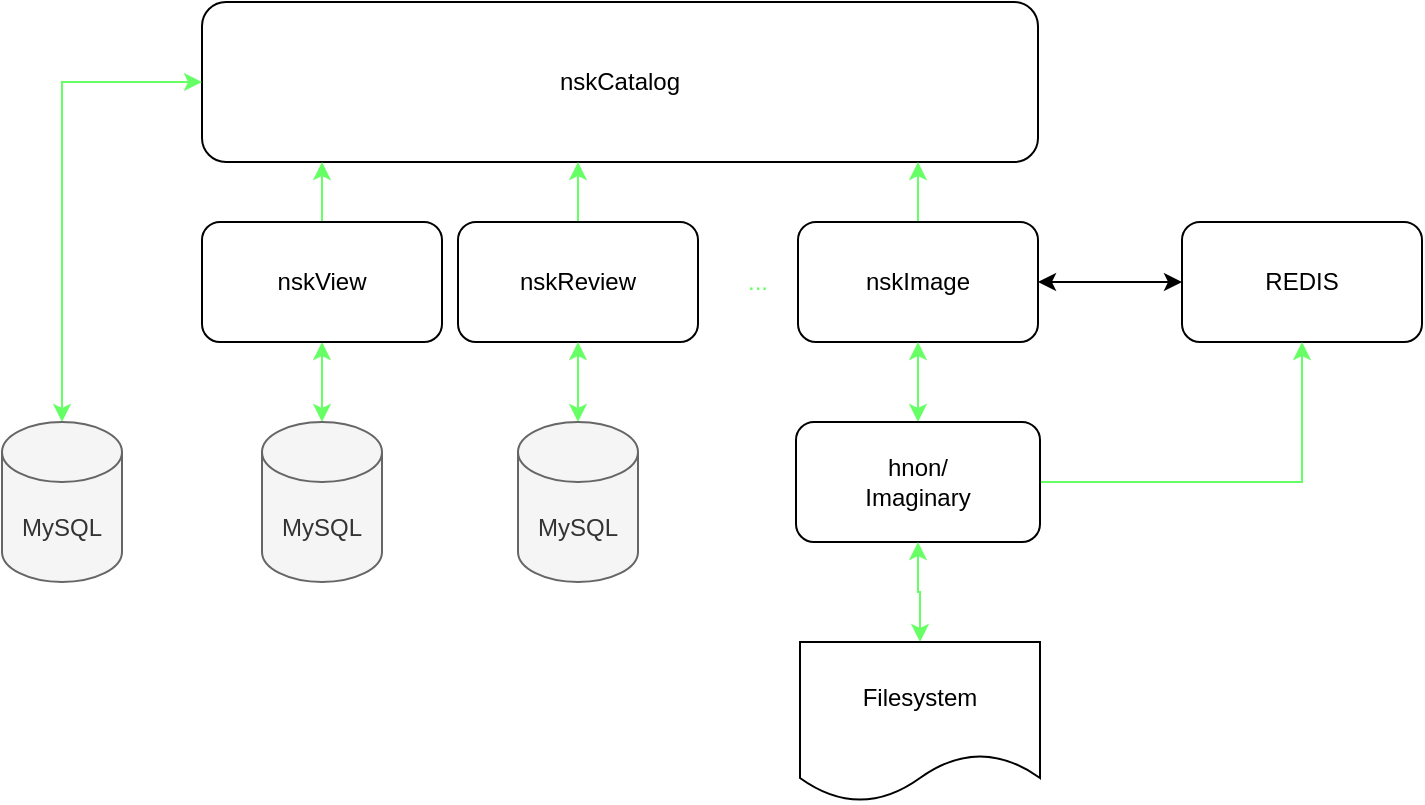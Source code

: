 <mxfile version="14.5.1" type="device"><diagram id="dxrLSzuNEvz8o1UT-joy" name="Page-1"><mxGraphModel dx="1086" dy="806" grid="1" gridSize="10" guides="1" tooltips="1" connect="1" arrows="1" fold="1" page="1" pageScale="1" pageWidth="1400" pageHeight="850" math="0" shadow="0"><root><mxCell id="0"/><mxCell id="1" parent="0"/><mxCell id="7hKUUiZDdSqnWKcEOofN-11" style="edgeStyle=orthogonalEdgeStyle;rounded=0;orthogonalLoop=1;jettySize=auto;html=1;exitX=0.5;exitY=0;exitDx=0;exitDy=0;exitPerimeter=0;entryX=0.5;entryY=1;entryDx=0;entryDy=0;startArrow=classic;startFill=1;strokeColor=#66FF66;" edge="1" parent="1" source="7hKUUiZDdSqnWKcEOofN-1" target="7hKUUiZDdSqnWKcEOofN-3"><mxGeometry relative="1" as="geometry"/></mxCell><mxCell id="7hKUUiZDdSqnWKcEOofN-1" value="MySQL" style="shape=cylinder3;whiteSpace=wrap;html=1;boundedLbl=1;backgroundOutline=1;size=15;fillColor=#f5f5f5;strokeColor=#666666;fontColor=#333333;" vertex="1" parent="1"><mxGeometry x="190" y="340" width="60" height="80" as="geometry"/></mxCell><mxCell id="7hKUUiZDdSqnWKcEOofN-2" value="nskCatalog" style="rounded=1;whiteSpace=wrap;html=1;" vertex="1" parent="1"><mxGeometry x="160" y="130" width="418" height="80" as="geometry"/></mxCell><mxCell id="7hKUUiZDdSqnWKcEOofN-12" style="edgeStyle=orthogonalEdgeStyle;rounded=0;orthogonalLoop=1;jettySize=auto;html=1;exitX=0.5;exitY=0;exitDx=0;exitDy=0;strokeColor=#66FF66;" edge="1" parent="1" source="7hKUUiZDdSqnWKcEOofN-3"><mxGeometry relative="1" as="geometry"><mxPoint x="220" y="210" as="targetPoint"/></mxGeometry></mxCell><mxCell id="7hKUUiZDdSqnWKcEOofN-3" value="nskView" style="rounded=1;whiteSpace=wrap;html=1;" vertex="1" parent="1"><mxGeometry x="160" y="240" width="120" height="60" as="geometry"/></mxCell><mxCell id="7hKUUiZDdSqnWKcEOofN-13" style="edgeStyle=orthogonalEdgeStyle;rounded=0;orthogonalLoop=1;jettySize=auto;html=1;exitX=0.5;exitY=0;exitDx=0;exitDy=0;strokeColor=#66FF66;" edge="1" parent="1" source="7hKUUiZDdSqnWKcEOofN-4"><mxGeometry relative="1" as="geometry"><mxPoint x="348" y="210" as="targetPoint"/></mxGeometry></mxCell><mxCell id="7hKUUiZDdSqnWKcEOofN-4" value="nskReview" style="rounded=1;whiteSpace=wrap;html=1;" vertex="1" parent="1"><mxGeometry x="288" y="240" width="120" height="60" as="geometry"/></mxCell><mxCell id="7hKUUiZDdSqnWKcEOofN-14" style="edgeStyle=orthogonalEdgeStyle;rounded=0;orthogonalLoop=1;jettySize=auto;html=1;exitX=0.5;exitY=0;exitDx=0;exitDy=0;strokeColor=#66FF66;" edge="1" parent="1" source="7hKUUiZDdSqnWKcEOofN-5"><mxGeometry relative="1" as="geometry"><mxPoint x="518" y="210" as="targetPoint"/></mxGeometry></mxCell><mxCell id="7hKUUiZDdSqnWKcEOofN-17" style="edgeStyle=orthogonalEdgeStyle;rounded=0;orthogonalLoop=1;jettySize=auto;html=1;exitX=1;exitY=0.5;exitDx=0;exitDy=0;startArrow=classic;startFill=1;" edge="1" parent="1" source="7hKUUiZDdSqnWKcEOofN-5" target="7hKUUiZDdSqnWKcEOofN-15"><mxGeometry relative="1" as="geometry"/></mxCell><mxCell id="7hKUUiZDdSqnWKcEOofN-5" value="nskImage" style="rounded=1;whiteSpace=wrap;html=1;" vertex="1" parent="1"><mxGeometry x="458" y="240" width="120" height="60" as="geometry"/></mxCell><mxCell id="7hKUUiZDdSqnWKcEOofN-6" value="&lt;font color=&quot;#66ff66&quot;&gt;...&lt;/font&gt;" style="text;html=1;fillColor=none;align=center;verticalAlign=middle;whiteSpace=wrap;rounded=0;" vertex="1" parent="1"><mxGeometry x="418" y="260" width="40" height="20" as="geometry"/></mxCell><mxCell id="7hKUUiZDdSqnWKcEOofN-10" style="edgeStyle=orthogonalEdgeStyle;rounded=0;orthogonalLoop=1;jettySize=auto;html=1;exitX=0.5;exitY=0;exitDx=0;exitDy=0;exitPerimeter=0;entryX=0.5;entryY=1;entryDx=0;entryDy=0;startArrow=classic;startFill=1;strokeColor=#66FF66;" edge="1" parent="1" source="7hKUUiZDdSqnWKcEOofN-7" target="7hKUUiZDdSqnWKcEOofN-4"><mxGeometry relative="1" as="geometry"/></mxCell><mxCell id="7hKUUiZDdSqnWKcEOofN-7" value="MySQL" style="shape=cylinder3;whiteSpace=wrap;html=1;boundedLbl=1;backgroundOutline=1;size=15;fillColor=#f5f5f5;strokeColor=#666666;fontColor=#333333;" vertex="1" parent="1"><mxGeometry x="318" y="340" width="60" height="80" as="geometry"/></mxCell><mxCell id="7hKUUiZDdSqnWKcEOofN-16" style="edgeStyle=orthogonalEdgeStyle;rounded=0;orthogonalLoop=1;jettySize=auto;html=1;exitX=0.5;exitY=0;exitDx=0;exitDy=0;exitPerimeter=0;entryX=0;entryY=0.5;entryDx=0;entryDy=0;startArrow=classic;startFill=1;strokeColor=#66FF66;" edge="1" parent="1" source="7hKUUiZDdSqnWKcEOofN-8" target="7hKUUiZDdSqnWKcEOofN-2"><mxGeometry relative="1" as="geometry"/></mxCell><mxCell id="7hKUUiZDdSqnWKcEOofN-8" value="MySQL" style="shape=cylinder3;whiteSpace=wrap;html=1;boundedLbl=1;backgroundOutline=1;size=15;fillColor=#f5f5f5;strokeColor=#666666;fontColor=#333333;" vertex="1" parent="1"><mxGeometry x="60" y="340" width="60" height="80" as="geometry"/></mxCell><mxCell id="7hKUUiZDdSqnWKcEOofN-15" value="REDIS" style="rounded=1;whiteSpace=wrap;html=1;" vertex="1" parent="1"><mxGeometry x="650" y="240" width="120" height="60" as="geometry"/></mxCell><mxCell id="7hKUUiZDdSqnWKcEOofN-20" style="edgeStyle=orthogonalEdgeStyle;rounded=0;orthogonalLoop=1;jettySize=auto;html=1;exitX=0.5;exitY=0;exitDx=0;exitDy=0;entryX=0.5;entryY=1;entryDx=0;entryDy=0;startArrow=classic;startFill=1;strokeColor=#66FF66;" edge="1" parent="1" source="7hKUUiZDdSqnWKcEOofN-19" target="7hKUUiZDdSqnWKcEOofN-5"><mxGeometry relative="1" as="geometry"/></mxCell><mxCell id="7hKUUiZDdSqnWKcEOofN-21" style="edgeStyle=orthogonalEdgeStyle;rounded=0;orthogonalLoop=1;jettySize=auto;html=1;exitX=1;exitY=0.5;exitDx=0;exitDy=0;entryX=0.5;entryY=1;entryDx=0;entryDy=0;strokeColor=#66FF66;" edge="1" parent="1" source="7hKUUiZDdSqnWKcEOofN-19" target="7hKUUiZDdSqnWKcEOofN-15"><mxGeometry relative="1" as="geometry"/></mxCell><mxCell id="7hKUUiZDdSqnWKcEOofN-19" value="hnon/&lt;br&gt;Imaginary" style="rounded=1;whiteSpace=wrap;html=1;" vertex="1" parent="1"><mxGeometry x="457" y="340" width="122" height="60" as="geometry"/></mxCell><mxCell id="7hKUUiZDdSqnWKcEOofN-25" style="edgeStyle=orthogonalEdgeStyle;rounded=0;orthogonalLoop=1;jettySize=auto;html=1;exitX=0.5;exitY=0;exitDx=0;exitDy=0;entryX=0.5;entryY=1;entryDx=0;entryDy=0;startArrow=classic;startFill=1;strokeColor=#66FF66;" edge="1" parent="1" source="7hKUUiZDdSqnWKcEOofN-22" target="7hKUUiZDdSqnWKcEOofN-19"><mxGeometry relative="1" as="geometry"/></mxCell><mxCell id="7hKUUiZDdSqnWKcEOofN-22" value="Filesystem" style="shape=document;whiteSpace=wrap;html=1;boundedLbl=1;" vertex="1" parent="1"><mxGeometry x="459" y="450" width="120" height="80" as="geometry"/></mxCell></root></mxGraphModel></diagram></mxfile>